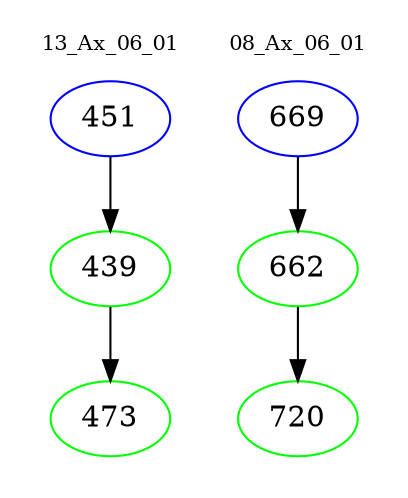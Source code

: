 digraph{
subgraph cluster_0 {
color = white
label = "13_Ax_06_01";
fontsize=10;
T0_451 [label="451", color="blue"]
T0_451 -> T0_439 [color="black"]
T0_439 [label="439", color="green"]
T0_439 -> T0_473 [color="black"]
T0_473 [label="473", color="green"]
}
subgraph cluster_1 {
color = white
label = "08_Ax_06_01";
fontsize=10;
T1_669 [label="669", color="blue"]
T1_669 -> T1_662 [color="black"]
T1_662 [label="662", color="green"]
T1_662 -> T1_720 [color="black"]
T1_720 [label="720", color="green"]
}
}
